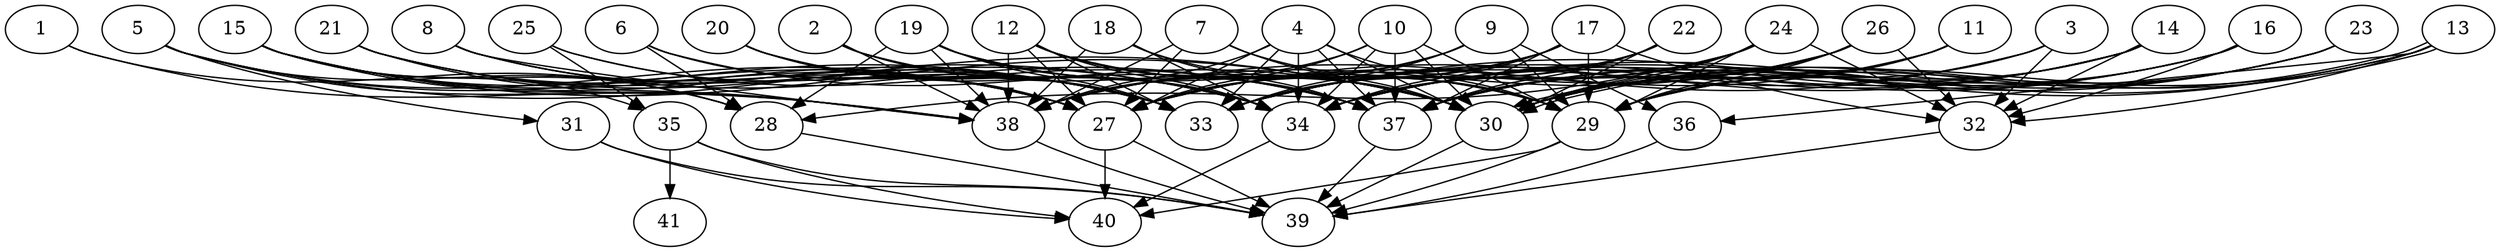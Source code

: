 // DAG (tier=3-complex, mode=data, n=41, ccr=0.513, fat=0.759, density=0.782, regular=0.300, jump=0.339, mindata=4194304, maxdata=33554432)
// DAG automatically generated by daggen at Sun Aug 24 16:33:35 2025
// /home/ermia/Project/Environments/daggen/bin/daggen --dot --ccr 0.513 --fat 0.759 --regular 0.300 --density 0.782 --jump 0.339 --mindata 4194304 --maxdata 33554432 -n 41 
digraph G {
  1 [size="786939924009245999104", alpha="0.10", expect_size="393469962004622999552"]
  1 -> 28 [size ="681895314587648"]
  1 -> 38 [size ="681895314587648"]
  2 [size="129056447376178224", alpha="0.11", expect_size="64528223688089112"]
  2 -> 30 [size ="2653070555086848"]
  2 -> 33 [size ="2653070555086848"]
  2 -> 34 [size ="2653070555086848"]
  2 -> 38 [size ="2653070555086848"]
  3 [size="260118539659237696", alpha="0.16", expect_size="130059269829618848"]
  3 -> 29 [size ="397993681354752"]
  3 -> 32 [size ="397993681354752"]
  3 -> 33 [size ="397993681354752"]
  3 -> 38 [size ="397993681354752"]
  4 [size="125744994235515584", alpha="0.04", expect_size="62872497117757792"]
  4 -> 27 [size ="3711364757454848"]
  4 -> 29 [size ="3711364757454848"]
  4 -> 30 [size ="3711364757454848"]
  4 -> 33 [size ="3711364757454848"]
  4 -> 34 [size ="3711364757454848"]
  4 -> 37 [size ="3711364757454848"]
  4 -> 38 [size ="3711364757454848"]
  5 [size="15542488519486602", alpha="0.08", expect_size="7771244259743301"]
  5 -> 27 [size ="637563769454592"]
  5 -> 28 [size ="637563769454592"]
  5 -> 30 [size ="637563769454592"]
  5 -> 31 [size ="637563769454592"]
  5 -> 33 [size ="637563769454592"]
  5 -> 38 [size ="637563769454592"]
  6 [size="14190824091388181741568", alpha="0.03", expect_size="7095412045694090870784"]
  6 -> 27 [size ="4689160141012992"]
  6 -> 28 [size ="4689160141012992"]
  6 -> 30 [size ="4689160141012992"]
  6 -> 33 [size ="4689160141012992"]
  7 [size="3756841782997879296", alpha="0.16", expect_size="1878420891498939648"]
  7 -> 27 [size ="2395870330880000"]
  7 -> 29 [size ="2395870330880000"]
  7 -> 30 [size ="2395870330880000"]
  7 -> 38 [size ="2395870330880000"]
  8 [size="889753037104804992", alpha="0.12", expect_size="444876518552402496"]
  8 -> 27 [size ="2212936298790912"]
  8 -> 33 [size ="2212936298790912"]
  8 -> 37 [size ="2212936298790912"]
  8 -> 38 [size ="2212936298790912"]
  9 [size="16620670697087961137152", alpha="0.04", expect_size="8310335348543980568576"]
  9 -> 27 [size ="5210215465091072"]
  9 -> 29 [size ="5210215465091072"]
  9 -> 33 [size ="5210215465091072"]
  9 -> 36 [size ="5210215465091072"]
  9 -> 38 [size ="5210215465091072"]
  10 [size="58254892876205400", alpha="0.08", expect_size="29127446438102700"]
  10 -> 27 [size ="1386657446100992"]
  10 -> 29 [size ="1386657446100992"]
  10 -> 30 [size ="1386657446100992"]
  10 -> 34 [size ="1386657446100992"]
  10 -> 37 [size ="1386657446100992"]
  10 -> 38 [size ="1386657446100992"]
  11 [size="9388002886704068608", alpha="0.06", expect_size="4694001443352034304"]
  11 -> 27 [size ="5146023655636992"]
  11 -> 29 [size ="5146023655636992"]
  11 -> 30 [size ="5146023655636992"]
  11 -> 37 [size ="5146023655636992"]
  12 [size="35975276685530002096128", alpha="0.03", expect_size="17987638342765001048064"]
  12 -> 27 [size ="8718185033367552"]
  12 -> 29 [size ="8718185033367552"]
  12 -> 30 [size ="8718185033367552"]
  12 -> 33 [size ="8718185033367552"]
  12 -> 34 [size ="8718185033367552"]
  12 -> 37 [size ="8718185033367552"]
  12 -> 38 [size ="8718185033367552"]
  13 [size="64339309792735616", alpha="0.12", expect_size="32169654896367808"]
  13 -> 29 [size ="7995535688466432"]
  13 -> 30 [size ="7995535688466432"]
  13 -> 30 [size ="7995535688466432"]
  13 -> 32 [size ="7995535688466432"]
  13 -> 33 [size ="7995535688466432"]
  13 -> 34 [size ="7995535688466432"]
  13 -> 36 [size ="7995535688466432"]
  14 [size="265799947829966176", alpha="0.03", expect_size="132899973914983088"]
  14 -> 27 [size ="4822179363422208"]
  14 -> 29 [size ="4822179363422208"]
  14 -> 30 [size ="4822179363422208"]
  14 -> 32 [size ="4822179363422208"]
  14 -> 33 [size ="4822179363422208"]
  14 -> 34 [size ="4822179363422208"]
  15 [size="41068468164267200", alpha="0.14", expect_size="20534234082133600"]
  15 -> 27 [size ="1237939631685632"]
  15 -> 28 [size ="1237939631685632"]
  15 -> 30 [size ="1237939631685632"]
  15 -> 33 [size ="1237939631685632"]
  15 -> 34 [size ="1237939631685632"]
  15 -> 35 [size ="1237939631685632"]
  15 -> 38 [size ="1237939631685632"]
  16 [size="2827927344668816896", alpha="0.04", expect_size="1413963672334408448"]
  16 -> 30 [size ="2475917783859200"]
  16 -> 32 [size ="2475917783859200"]
  16 -> 33 [size ="2475917783859200"]
  16 -> 34 [size ="2475917783859200"]
  16 -> 37 [size ="2475917783859200"]
  17 [size="218214243836407424", alpha="0.03", expect_size="109107121918203712"]
  17 -> 27 [size ="6943841743536128"]
  17 -> 29 [size ="6943841743536128"]
  17 -> 32 [size ="6943841743536128"]
  17 -> 33 [size ="6943841743536128"]
  17 -> 34 [size ="6943841743536128"]
  17 -> 37 [size ="6943841743536128"]
  17 -> 38 [size ="6943841743536128"]
  18 [size="2932196891036593", alpha="0.15", expect_size="1466098445518296"]
  18 -> 30 [size ="195778039513088"]
  18 -> 34 [size ="195778039513088"]
  18 -> 37 [size ="195778039513088"]
  18 -> 38 [size ="195778039513088"]
  19 [size="10562526653905369088", alpha="0.13", expect_size="5281263326952684544"]
  19 -> 28 [size ="4269412240588800"]
  19 -> 29 [size ="4269412240588800"]
  19 -> 30 [size ="4269412240588800"]
  19 -> 33 [size ="4269412240588800"]
  19 -> 34 [size ="4269412240588800"]
  19 -> 38 [size ="4269412240588800"]
  20 [size="3883680534478940672", alpha="0.07", expect_size="1941840267239470336"]
  20 -> 27 [size ="2044331628167168"]
  20 -> 33 [size ="2044331628167168"]
  20 -> 34 [size ="2044331628167168"]
  20 -> 37 [size ="2044331628167168"]
  21 [size="9043509318147284926464", alpha="0.05", expect_size="4521754659073642463232"]
  21 -> 27 [size ="3472545785315328"]
  21 -> 33 [size ="3472545785315328"]
  21 -> 34 [size ="3472545785315328"]
  21 -> 38 [size ="3472545785315328"]
  22 [size="786678105249939456000", alpha="0.09", expect_size="393339052624969728000"]
  22 -> 30 [size ="681744059596800"]
  22 -> 33 [size ="681744059596800"]
  22 -> 34 [size ="681744059596800"]
  22 -> 37 [size ="681744059596800"]
  23 [size="18242703174407736", alpha="0.13", expect_size="9121351587203868"]
  23 -> 29 [size ="693134740684800"]
  23 -> 30 [size ="693134740684800"]
  23 -> 34 [size ="693134740684800"]
  23 -> 37 [size ="693134740684800"]
  24 [size="10711502718917559713792", alpha="0.09", expect_size="5355751359458779856896"]
  24 -> 28 [size ="3887379337183232"]
  24 -> 29 [size ="3887379337183232"]
  24 -> 30 [size ="3887379337183232"]
  24 -> 32 [size ="3887379337183232"]
  24 -> 33 [size ="3887379337183232"]
  24 -> 34 [size ="3887379337183232"]
  24 -> 37 [size ="3887379337183232"]
  25 [size="6807566058565148672", alpha="0.18", expect_size="3403783029282574336"]
  25 -> 33 [size ="7143157753970688"]
  25 -> 35 [size ="7143157753970688"]
  25 -> 37 [size ="7143157753970688"]
  26 [size="1386296485617544960", alpha="0.19", expect_size="693148242808772480"]
  26 -> 27 [size ="1505359327920128"]
  26 -> 29 [size ="1505359327920128"]
  26 -> 30 [size ="1505359327920128"]
  26 -> 32 [size ="1505359327920128"]
  26 -> 37 [size ="1505359327920128"]
  26 -> 38 [size ="1505359327920128"]
  27 [size="34327212408087016112128", alpha="0.07", expect_size="17163606204043508056064"]
  27 -> 39 [size ="8449850240663552"]
  27 -> 40 [size ="8449850240663552"]
  28 [size="1801227272581264965632", alpha="0.17", expect_size="900613636290632482816"]
  28 -> 39 [size ="1184319817121792"]
  29 [size="14743439243062661873664", alpha="0.17", expect_size="7371719621531330936832"]
  29 -> 39 [size ="4810119397244928"]
  29 -> 40 [size ="4810119397244928"]
  30 [size="3559039436329058304000", alpha="0.11", expect_size="1779519718164529152000"]
  30 -> 39 [size ="1864855506124800"]
  31 [size="22994687358289313792000", alpha="0.09", expect_size="11497343679144656896000"]
  31 -> 39 [size ="6469067158323200"]
  31 -> 40 [size ="6469067158323200"]
  32 [size="31238446392462733737984", alpha="0.16", expect_size="15619223196231366868992"]
  32 -> 39 [size ="7935048850341888"]
  33 [size="976040343570871222272", alpha="0.10", expect_size="488020171785435611136"]
  34 [size="149462380782426048", alpha="0.14", expect_size="74731190391213024"]
  34 -> 40 [size ="5387306361946112"]
  35 [size="3502924094338766", alpha="0.07", expect_size="1751462047169383"]
  35 -> 39 [size ="278603866570752"]
  35 -> 40 [size ="278603866570752"]
  35 -> 41 [size ="278603866570752"]
  36 [size="121621438567851424", alpha="0.03", expect_size="60810719283925712"]
  36 -> 39 [size ="2373523423100928"]
  37 [size="50931966936731352", alpha="0.16", expect_size="25465983468365676"]
  37 -> 39 [size ="2221391722053632"]
  38 [size="7214359835993522176", alpha="0.12", expect_size="3607179917996761088"]
  38 -> 39 [size ="5685539764174848"]
  39 [size="11251155591649859584", alpha="0.14", expect_size="5625577795824929792"]
  40 [size="187273466277869728", alpha="0.15", expect_size="93636733138934864"]
  41 [size="5653572428378985725952", alpha="0.04", expect_size="2826786214189492862976"]
}